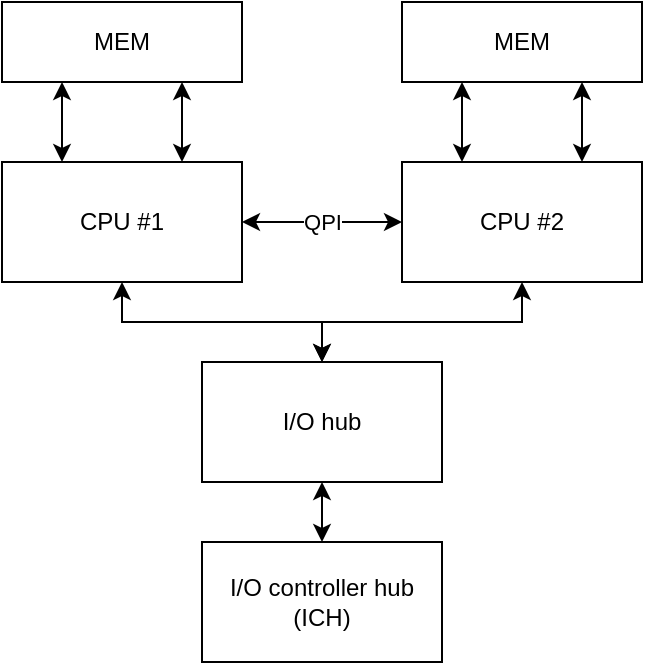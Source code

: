 <mxfile version="14.6.9" type="device"><diagram id="wSPjhHStPY-OhwFIZa9A" name="Page-1"><mxGraphModel dx="1198" dy="623" grid="1" gridSize="10" guides="1" tooltips="1" connect="1" arrows="1" fold="1" page="1" pageScale="1" pageWidth="2336" pageHeight="1654" math="0" shadow="0"><root><mxCell id="0"/><mxCell id="1" parent="0"/><mxCell id="ZOmDFpwF1D4VMM5fJup0-52" value="QPI" style="edgeStyle=orthogonalEdgeStyle;rounded=0;orthogonalLoop=1;jettySize=auto;html=1;exitX=1;exitY=0.5;exitDx=0;exitDy=0;entryX=0;entryY=0.5;entryDx=0;entryDy=0;startArrow=classic;startFill=1;" edge="1" parent="1" source="ZOmDFpwF1D4VMM5fJup0-29" target="ZOmDFpwF1D4VMM5fJup0-30"><mxGeometry relative="1" as="geometry"/></mxCell><mxCell id="ZOmDFpwF1D4VMM5fJup0-55" style="edgeStyle=orthogonalEdgeStyle;rounded=0;orthogonalLoop=1;jettySize=auto;html=1;exitX=0.5;exitY=1;exitDx=0;exitDy=0;entryX=0.5;entryY=0;entryDx=0;entryDy=0;startArrow=classic;startFill=1;" edge="1" parent="1" source="ZOmDFpwF1D4VMM5fJup0-29" target="ZOmDFpwF1D4VMM5fJup0-53"><mxGeometry relative="1" as="geometry"/></mxCell><mxCell id="ZOmDFpwF1D4VMM5fJup0-29" value="CPU #1" style="rounded=0;whiteSpace=wrap;html=1;" vertex="1" parent="1"><mxGeometry x="260" y="180" width="120" height="60" as="geometry"/></mxCell><mxCell id="ZOmDFpwF1D4VMM5fJup0-56" style="edgeStyle=orthogonalEdgeStyle;rounded=0;orthogonalLoop=1;jettySize=auto;html=1;exitX=0.5;exitY=1;exitDx=0;exitDy=0;entryX=0.5;entryY=0;entryDx=0;entryDy=0;startArrow=classic;startFill=1;" edge="1" parent="1" source="ZOmDFpwF1D4VMM5fJup0-30" target="ZOmDFpwF1D4VMM5fJup0-53"><mxGeometry relative="1" as="geometry"/></mxCell><mxCell id="ZOmDFpwF1D4VMM5fJup0-30" value="CPU #2" style="rounded=0;whiteSpace=wrap;html=1;" vertex="1" parent="1"><mxGeometry x="460" y="180" width="120" height="60" as="geometry"/></mxCell><mxCell id="ZOmDFpwF1D4VMM5fJup0-48" style="edgeStyle=orthogonalEdgeStyle;rounded=0;orthogonalLoop=1;jettySize=auto;html=1;exitX=0.25;exitY=1;exitDx=0;exitDy=0;entryX=0.25;entryY=0;entryDx=0;entryDy=0;startArrow=classic;startFill=1;" edge="1" parent="1" source="ZOmDFpwF1D4VMM5fJup0-45" target="ZOmDFpwF1D4VMM5fJup0-29"><mxGeometry relative="1" as="geometry"/></mxCell><mxCell id="ZOmDFpwF1D4VMM5fJup0-49" style="edgeStyle=orthogonalEdgeStyle;rounded=0;orthogonalLoop=1;jettySize=auto;html=1;exitX=0.75;exitY=1;exitDx=0;exitDy=0;entryX=0.75;entryY=0;entryDx=0;entryDy=0;startArrow=classic;startFill=1;" edge="1" parent="1" source="ZOmDFpwF1D4VMM5fJup0-45" target="ZOmDFpwF1D4VMM5fJup0-29"><mxGeometry relative="1" as="geometry"/></mxCell><mxCell id="ZOmDFpwF1D4VMM5fJup0-45" value="MEM" style="rounded=0;whiteSpace=wrap;html=1;" vertex="1" parent="1"><mxGeometry x="260" y="100" width="120" height="40" as="geometry"/></mxCell><mxCell id="ZOmDFpwF1D4VMM5fJup0-50" style="edgeStyle=orthogonalEdgeStyle;rounded=0;orthogonalLoop=1;jettySize=auto;html=1;exitX=0.25;exitY=1;exitDx=0;exitDy=0;entryX=0.25;entryY=0;entryDx=0;entryDy=0;startArrow=classic;startFill=1;" edge="1" parent="1" source="ZOmDFpwF1D4VMM5fJup0-46" target="ZOmDFpwF1D4VMM5fJup0-30"><mxGeometry relative="1" as="geometry"/></mxCell><mxCell id="ZOmDFpwF1D4VMM5fJup0-51" style="edgeStyle=orthogonalEdgeStyle;rounded=0;orthogonalLoop=1;jettySize=auto;html=1;exitX=0.75;exitY=1;exitDx=0;exitDy=0;entryX=0.75;entryY=0;entryDx=0;entryDy=0;startArrow=classic;startFill=1;" edge="1" parent="1" source="ZOmDFpwF1D4VMM5fJup0-46" target="ZOmDFpwF1D4VMM5fJup0-30"><mxGeometry relative="1" as="geometry"/></mxCell><mxCell id="ZOmDFpwF1D4VMM5fJup0-46" value="MEM" style="rounded=0;whiteSpace=wrap;html=1;" vertex="1" parent="1"><mxGeometry x="460" y="100" width="120" height="40" as="geometry"/></mxCell><mxCell id="ZOmDFpwF1D4VMM5fJup0-57" style="edgeStyle=orthogonalEdgeStyle;rounded=0;orthogonalLoop=1;jettySize=auto;html=1;exitX=0.5;exitY=1;exitDx=0;exitDy=0;entryX=0.5;entryY=0;entryDx=0;entryDy=0;startArrow=classic;startFill=1;" edge="1" parent="1" source="ZOmDFpwF1D4VMM5fJup0-53" target="ZOmDFpwF1D4VMM5fJup0-54"><mxGeometry relative="1" as="geometry"/></mxCell><mxCell id="ZOmDFpwF1D4VMM5fJup0-53" value="I/O hub" style="rounded=0;whiteSpace=wrap;html=1;" vertex="1" parent="1"><mxGeometry x="360" y="280" width="120" height="60" as="geometry"/></mxCell><mxCell id="ZOmDFpwF1D4VMM5fJup0-54" value="&lt;div&gt;I/O controller hub&lt;/div&gt;&lt;div&gt;(ICH)&lt;br&gt;&lt;/div&gt;" style="rounded=0;whiteSpace=wrap;html=1;" vertex="1" parent="1"><mxGeometry x="360" y="370" width="120" height="60" as="geometry"/></mxCell></root></mxGraphModel></diagram></mxfile>